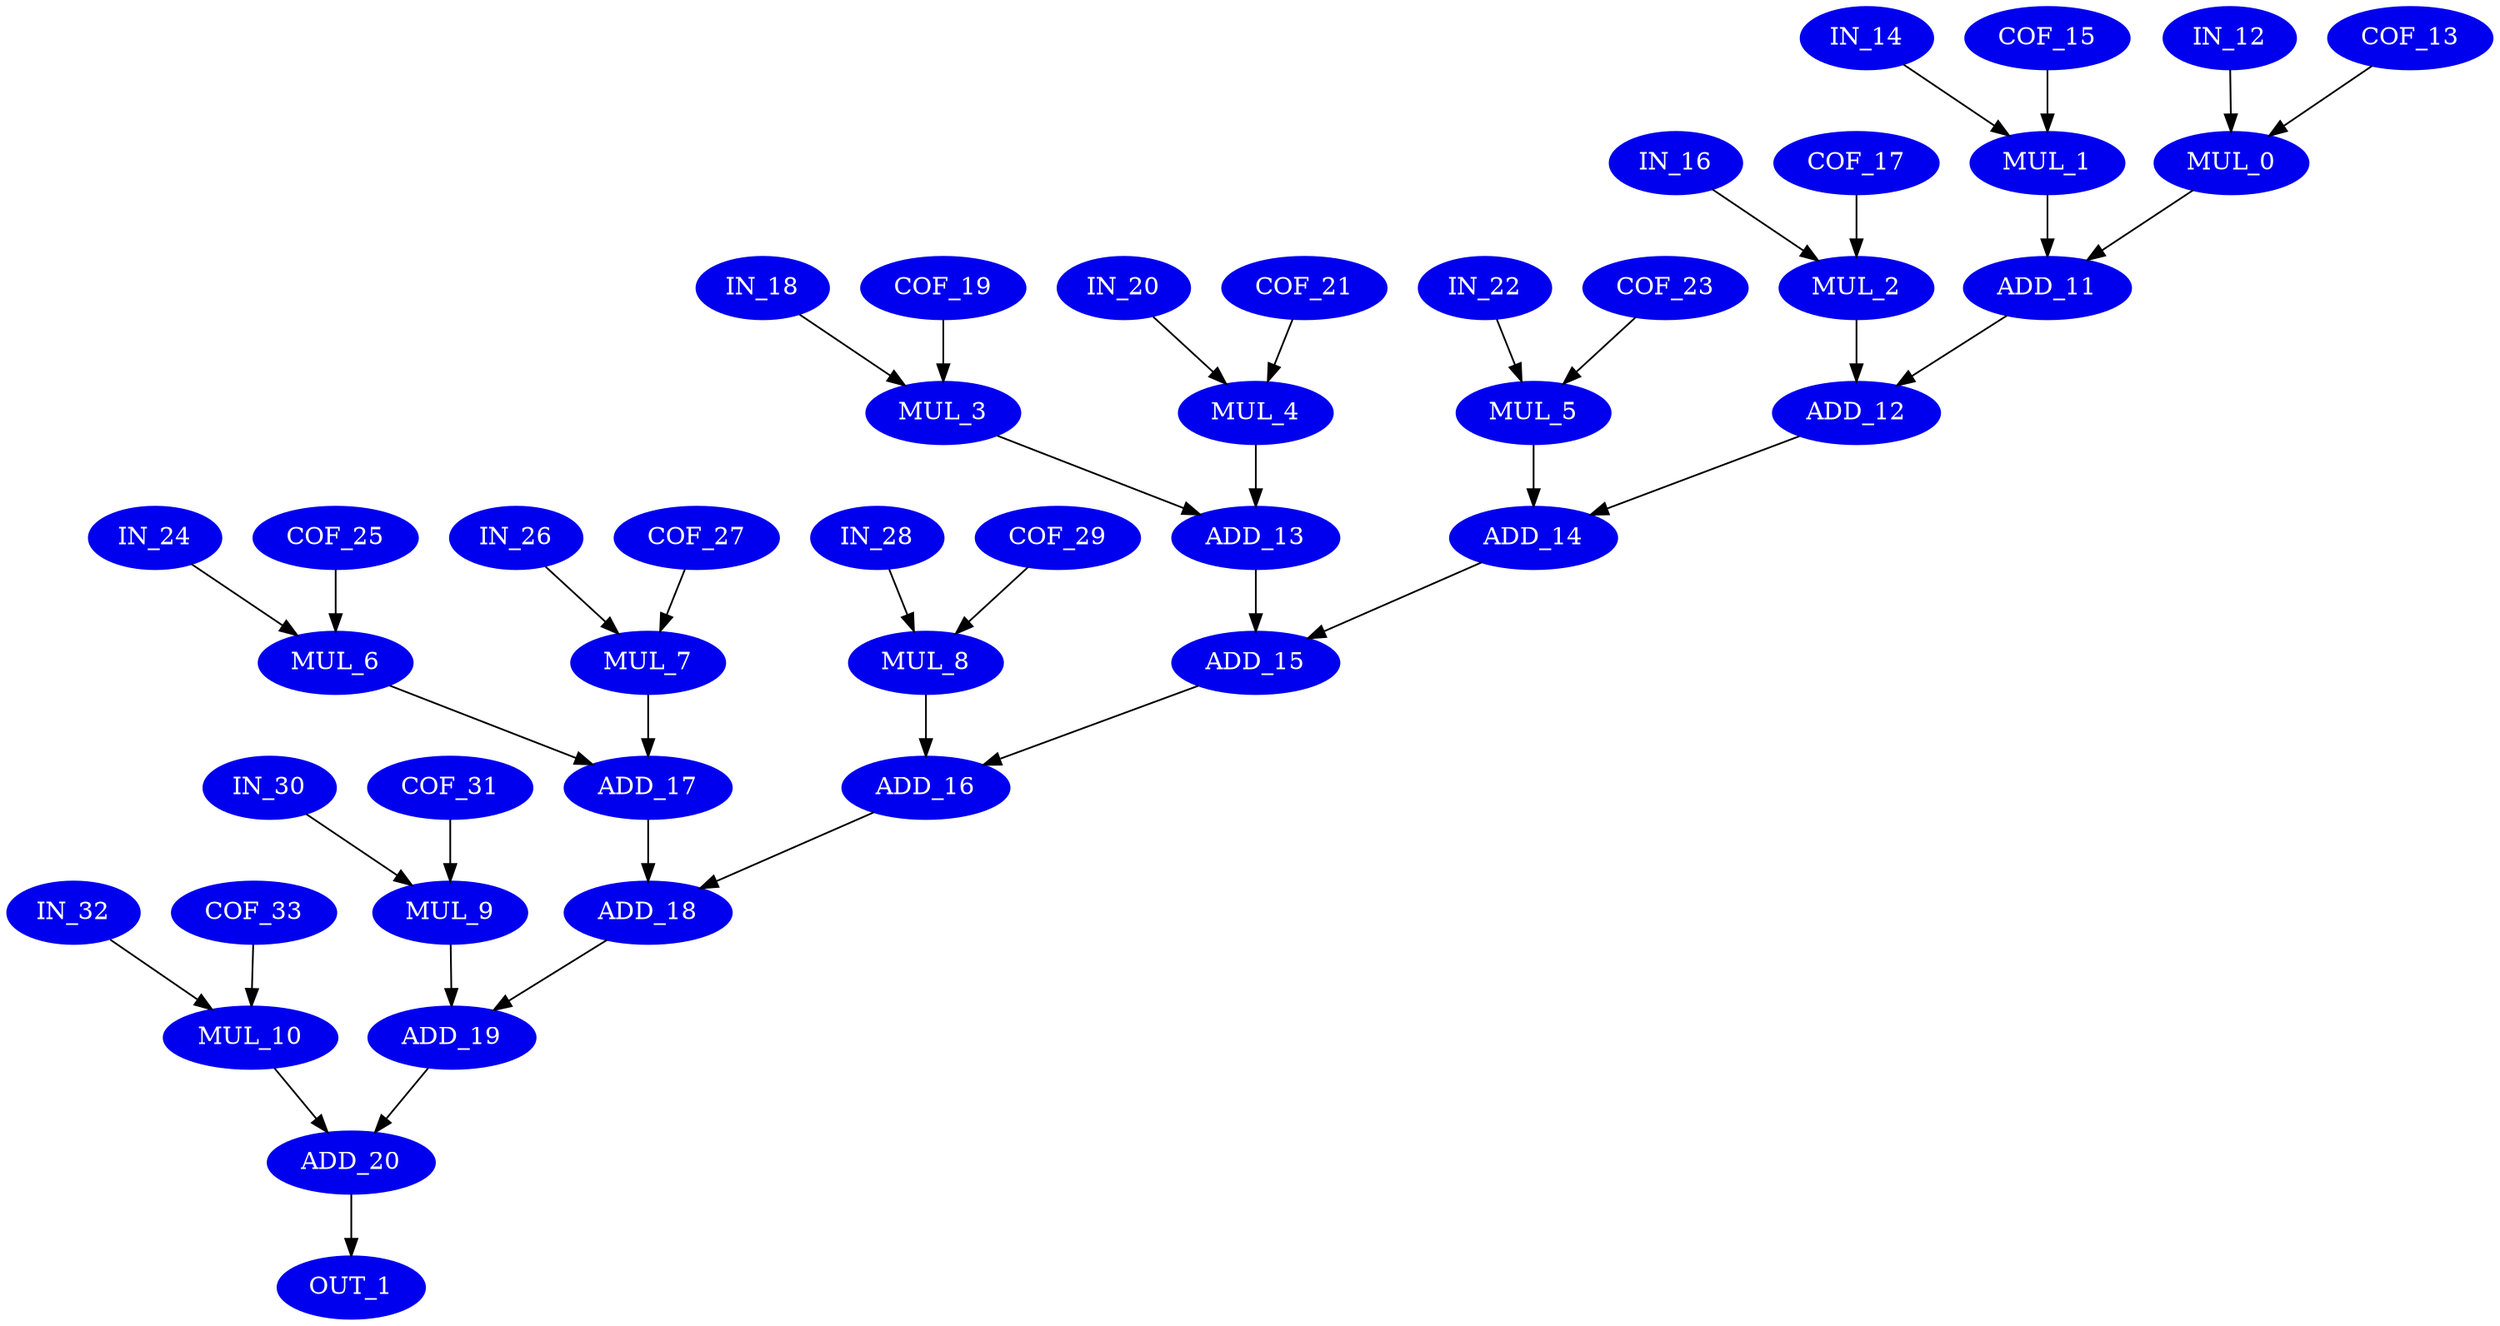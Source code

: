 digraph fir {
    node [fontcolor=white,style=filled,color=blue2];
     MUL_0 [opcode = MUL ];
     MUL_1 [opcode = MUL ];
     MUL_2 [opcode = MUL ];
     MUL_3 [opcode = MUL ];
     MUL_4 [opcode = MUL ];
     MUL_5 [opcode = MUL ];
     MUL_6 [opcode = MUL ];
     MUL_7 [opcode = MUL ];
     MUL_8 [opcode = MUL ];
     MUL_9 [opcode = MUL ];
     MUL_10 [opcode = MUL ];
     ADD_11 [opcode = ADD ];
     ADD_12 [opcode = ADD ];
     ADD_13 [opcode = ADD ];
     ADD_14 [opcode = ADD ];
     ADD_15 [opcode = ADD ];
     ADD_16 [opcode = ADD ];
     ADD_17 [opcode = ADD ];
     ADD_18 [opcode = ADD ];
     ADD_19 [opcode = ADD ];
     ADD_20 [opcode = ADD ];
     IN_12 [opcode = INPUT ];
     COF_13 [opcode = INPUT ];
     IN_14 [opcode = INPUT ];
     COF_15 [opcode = INPUT ];
     IN_16 [opcode = INPUT ];
     COF_17 [opcode = INPUT ];
     IN_18 [opcode = INPUT ];
     COF_19 [opcode = INPUT ];
     IN_20 [opcode = INPUT ];
     COF_21 [opcode = INPUT ];
     IN_22 [opcode = INPUT ];
     COF_23 [opcode = INPUT ];
     IN_24 [opcode = INPUT ];
     COF_25 [opcode = INPUT ];
     IN_26 [opcode = INPUT ];
     COF_27 [opcode = INPUT ];
     IN_28 [opcode = INPUT ];
     COF_29 [opcode = INPUT ];
     IN_30 [opcode = INPUT ];
     COF_31 [opcode = INPUT ];
     IN_32 [opcode = INPUT ];
     COF_33 [opcode = INPUT ];
     OUT_1 [opcode = OUTPUT ];
     IN_12 -> MUL_0 [ name = 0 ];
     COF_13 -> MUL_0 [ name = 1 ];
     IN_14 -> MUL_1 [ name = 2 ];
     COF_15 -> MUL_1 [ name = 3 ];
     IN_16 -> MUL_2 [ name = 4 ];
     COF_17 -> MUL_2 [ name = 5 ];
     MUL_0 -> ADD_11 [ name = 6 ];
     MUL_1 -> ADD_11 [ name = 7 ];
     ADD_11 -> ADD_12 [ name = 8 ];
     MUL_2 -> ADD_12 [ name = 9 ];
     IN_18 -> MUL_3 [ name = 10 ];
     COF_19 -> MUL_3 [ name = 11 ];
     IN_20 -> MUL_4 [ name = 12 ];
     COF_21 -> MUL_4 [ name = 13 ];
     IN_22 -> MUL_5 [ name = 14 ];
     COF_23 -> MUL_5 [ name = 15 ];
     MUL_3 -> ADD_13 [ name = 16 ];
     MUL_4 -> ADD_13 [ name = 17 ];
     MUL_5 -> ADD_14 [ name = 18 ];
     ADD_12 -> ADD_14 [ name = 19 ];
     ADD_13 -> ADD_15 [ name = 20 ];
     ADD_14 -> ADD_15 [ name = 21 ];
     IN_24 -> MUL_6 [ name = 22 ];
     COF_25 -> MUL_6 [ name = 23 ];
     IN_26 -> MUL_7 [ name = 24 ];
     COF_27 -> MUL_7 [ name = 25 ];
     IN_28 -> MUL_8 [ name = 26 ];
     COF_29 -> MUL_8 [ name = 27 ];
     ADD_15 -> ADD_16 [ name = 28 ];
     MUL_8 -> ADD_16 [ name = 29 ];
     MUL_6 -> ADD_17 [ name = 30 ];
     MUL_7 -> ADD_17 [ name = 31 ];
     ADD_17 -> ADD_18 [ name = 32 ];
     ADD_16 -> ADD_18 [ name = 33 ];
     IN_30 -> MUL_9 [ name = 34 ];
     COF_31 -> MUL_9 [ name = 35 ];
     IN_32 -> MUL_10 [ name = 36 ];
     COF_33 -> MUL_10 [ name = 37 ];
     ADD_18 -> ADD_19 [ name = 38 ];
     MUL_9 -> ADD_19 [ name = 39 ];
     MUL_10 -> ADD_20 [ name = 40 ];
     ADD_19 -> ADD_20 [ name = 41 ];
     ADD_20 -> OUT_1 [ name = 42 ];
}
